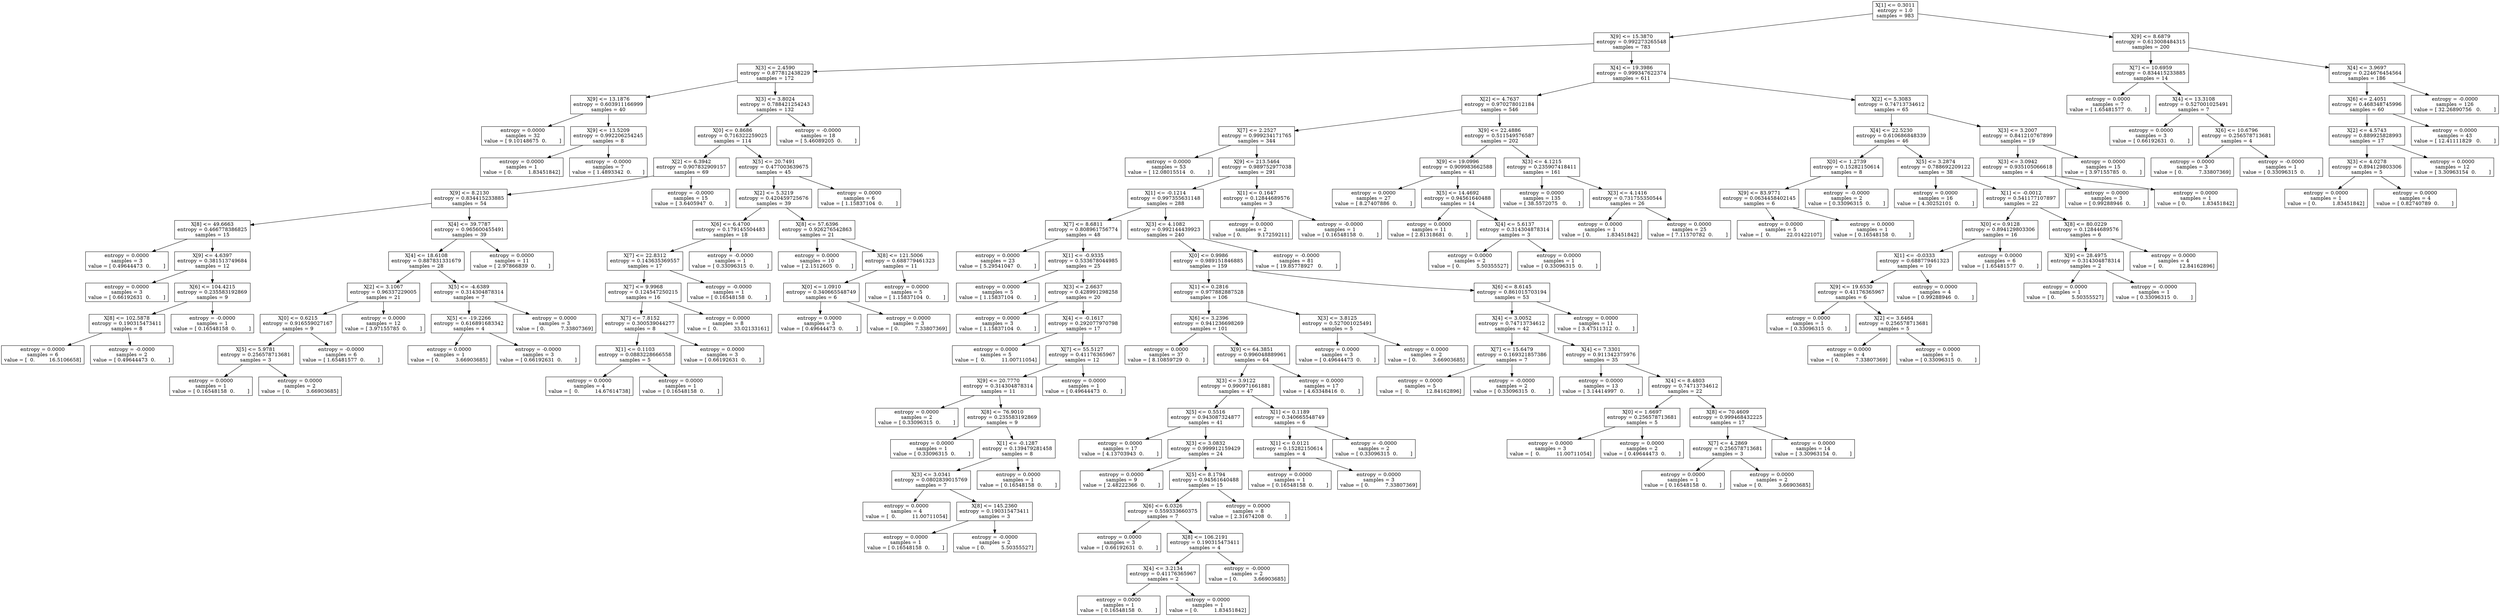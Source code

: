 digraph Tree {
0 [label="X[1] <= 0.3011\nentropy = 1.0\nsamples = 983", shape="box"] ;
1 [label="X[9] <= 15.3870\nentropy = 0.992273265548\nsamples = 783", shape="box"] ;
0 -> 1 ;
2 [label="X[3] <= 2.4590\nentropy = 0.877812438229\nsamples = 172", shape="box"] ;
1 -> 2 ;
3 [label="X[9] <= 13.1876\nentropy = 0.603911166999\nsamples = 40", shape="box"] ;
2 -> 3 ;
4 [label="entropy = 0.0000\nsamples = 32\nvalue = [ 9.10148675  0.        ]", shape="box"] ;
3 -> 4 ;
5 [label="X[9] <= 13.5209\nentropy = 0.992206254245\nsamples = 8", shape="box"] ;
3 -> 5 ;
6 [label="entropy = 0.0000\nsamples = 1\nvalue = [ 0.          1.83451842]", shape="box"] ;
5 -> 6 ;
7 [label="entropy = -0.0000\nsamples = 7\nvalue = [ 1.4893342  0.       ]", shape="box"] ;
5 -> 7 ;
8 [label="X[3] <= 3.8024\nentropy = 0.788421254243\nsamples = 132", shape="box"] ;
2 -> 8 ;
9 [label="X[0] <= 0.8686\nentropy = 0.716322259025\nsamples = 114", shape="box"] ;
8 -> 9 ;
10 [label="X[2] <= 6.3942\nentropy = 0.907832909157\nsamples = 69", shape="box"] ;
9 -> 10 ;
11 [label="X[9] <= 8.2130\nentropy = 0.834415233885\nsamples = 54", shape="box"] ;
10 -> 11 ;
12 [label="X[8] <= 49.6663\nentropy = 0.466778386825\nsamples = 15", shape="box"] ;
11 -> 12 ;
13 [label="entropy = 0.0000\nsamples = 3\nvalue = [ 0.49644473  0.        ]", shape="box"] ;
12 -> 13 ;
14 [label="X[9] <= 4.6397\nentropy = 0.381513749684\nsamples = 12", shape="box"] ;
12 -> 14 ;
15 [label="entropy = 0.0000\nsamples = 3\nvalue = [ 0.66192631  0.        ]", shape="box"] ;
14 -> 15 ;
16 [label="X[6] <= 104.4215\nentropy = 0.235583192869\nsamples = 9", shape="box"] ;
14 -> 16 ;
17 [label="X[8] <= 102.5878\nentropy = 0.190315473411\nsamples = 8", shape="box"] ;
16 -> 17 ;
18 [label="entropy = 0.0000\nsamples = 6\nvalue = [  0.         16.5106658]", shape="box"] ;
17 -> 18 ;
19 [label="entropy = -0.0000\nsamples = 2\nvalue = [ 0.49644473  0.        ]", shape="box"] ;
17 -> 19 ;
20 [label="entropy = -0.0000\nsamples = 1\nvalue = [ 0.16548158  0.        ]", shape="box"] ;
16 -> 20 ;
21 [label="X[4] <= 39.7787\nentropy = 0.965600455491\nsamples = 39", shape="box"] ;
11 -> 21 ;
22 [label="X[4] <= 18.6108\nentropy = 0.887831331679\nsamples = 28", shape="box"] ;
21 -> 22 ;
23 [label="X[2] <= 3.1067\nentropy = 0.96337229005\nsamples = 21", shape="box"] ;
22 -> 23 ;
24 [label="X[0] <= 0.6215\nentropy = 0.916559027167\nsamples = 9", shape="box"] ;
23 -> 24 ;
25 [label="X[5] <= 5.9781\nentropy = 0.256578713681\nsamples = 3", shape="box"] ;
24 -> 25 ;
26 [label="entropy = 0.0000\nsamples = 1\nvalue = [ 0.16548158  0.        ]", shape="box"] ;
25 -> 26 ;
27 [label="entropy = 0.0000\nsamples = 2\nvalue = [ 0.          3.66903685]", shape="box"] ;
25 -> 27 ;
28 [label="entropy = -0.0000\nsamples = 6\nvalue = [ 1.65481577  0.        ]", shape="box"] ;
24 -> 28 ;
29 [label="entropy = 0.0000\nsamples = 12\nvalue = [ 3.97155785  0.        ]", shape="box"] ;
23 -> 29 ;
30 [label="X[5] <= -4.6389\nentropy = 0.314304878314\nsamples = 7", shape="box"] ;
22 -> 30 ;
31 [label="X[5] <= -19.2266\nentropy = 0.616891683342\nsamples = 4", shape="box"] ;
30 -> 31 ;
32 [label="entropy = 0.0000\nsamples = 1\nvalue = [ 0.          3.66903685]", shape="box"] ;
31 -> 32 ;
33 [label="entropy = -0.0000\nsamples = 3\nvalue = [ 0.66192631  0.        ]", shape="box"] ;
31 -> 33 ;
34 [label="entropy = 0.0000\nsamples = 3\nvalue = [ 0.          7.33807369]", shape="box"] ;
30 -> 34 ;
35 [label="entropy = 0.0000\nsamples = 11\nvalue = [ 2.97866839  0.        ]", shape="box"] ;
21 -> 35 ;
36 [label="entropy = -0.0000\nsamples = 15\nvalue = [ 3.6405947  0.       ]", shape="box"] ;
10 -> 36 ;
37 [label="X[5] <= 20.7491\nentropy = 0.477003639675\nsamples = 45", shape="box"] ;
9 -> 37 ;
38 [label="X[2] <= 5.3219\nentropy = 0.420459725676\nsamples = 39", shape="box"] ;
37 -> 38 ;
39 [label="X[6] <= 6.4700\nentropy = 0.179145504483\nsamples = 18", shape="box"] ;
38 -> 39 ;
40 [label="X[7] <= 22.8312\nentropy = 0.143635369557\nsamples = 17", shape="box"] ;
39 -> 40 ;
41 [label="X[7] <= 9.9968\nentropy = 0.124547250215\nsamples = 16", shape="box"] ;
40 -> 41 ;
42 [label="X[7] <= 7.8152\nentropy = 0.300539044277\nsamples = 8", shape="box"] ;
41 -> 42 ;
43 [label="X[1] <= 0.1103\nentropy = 0.0883228666558\nsamples = 5", shape="box"] ;
42 -> 43 ;
44 [label="entropy = 0.0000\nsamples = 4\nvalue = [  0.          14.67614738]", shape="box"] ;
43 -> 44 ;
45 [label="entropy = 0.0000\nsamples = 1\nvalue = [ 0.16548158  0.        ]", shape="box"] ;
43 -> 45 ;
46 [label="entropy = 0.0000\nsamples = 3\nvalue = [ 0.66192631  0.        ]", shape="box"] ;
42 -> 46 ;
47 [label="entropy = 0.0000\nsamples = 8\nvalue = [  0.          33.02133161]", shape="box"] ;
41 -> 47 ;
48 [label="entropy = -0.0000\nsamples = 1\nvalue = [ 0.16548158  0.        ]", shape="box"] ;
40 -> 48 ;
49 [label="entropy = -0.0000\nsamples = 1\nvalue = [ 0.33096315  0.        ]", shape="box"] ;
39 -> 49 ;
50 [label="X[8] <= 57.6396\nentropy = 0.926276542863\nsamples = 21", shape="box"] ;
38 -> 50 ;
51 [label="entropy = 0.0000\nsamples = 10\nvalue = [ 2.1512605  0.       ]", shape="box"] ;
50 -> 51 ;
52 [label="X[8] <= 121.5006\nentropy = 0.688779461323\nsamples = 11", shape="box"] ;
50 -> 52 ;
53 [label="X[0] <= 1.0910\nentropy = 0.340665548749\nsamples = 6", shape="box"] ;
52 -> 53 ;
54 [label="entropy = 0.0000\nsamples = 3\nvalue = [ 0.49644473  0.        ]", shape="box"] ;
53 -> 54 ;
55 [label="entropy = 0.0000\nsamples = 3\nvalue = [ 0.          7.33807369]", shape="box"] ;
53 -> 55 ;
56 [label="entropy = 0.0000\nsamples = 5\nvalue = [ 1.15837104  0.        ]", shape="box"] ;
52 -> 56 ;
57 [label="entropy = 0.0000\nsamples = 6\nvalue = [ 1.15837104  0.        ]", shape="box"] ;
37 -> 57 ;
58 [label="entropy = -0.0000\nsamples = 18\nvalue = [ 5.46089205  0.        ]", shape="box"] ;
8 -> 58 ;
59 [label="X[4] <= 19.3986\nentropy = 0.999347622374\nsamples = 611", shape="box"] ;
1 -> 59 ;
60 [label="X[2] <= 4.7637\nentropy = 0.970278012184\nsamples = 546", shape="box"] ;
59 -> 60 ;
61 [label="X[7] <= 2.2527\nentropy = 0.999234171765\nsamples = 344", shape="box"] ;
60 -> 61 ;
62 [label="entropy = 0.0000\nsamples = 53\nvalue = [ 12.08015514   0.        ]", shape="box"] ;
61 -> 62 ;
63 [label="X[9] <= 213.5464\nentropy = 0.989752977038\nsamples = 291", shape="box"] ;
61 -> 63 ;
64 [label="X[1] <= -0.1214\nentropy = 0.997355631148\nsamples = 288", shape="box"] ;
63 -> 64 ;
65 [label="X[7] <= 8.6811\nentropy = 0.808961756774\nsamples = 48", shape="box"] ;
64 -> 65 ;
66 [label="entropy = 0.0000\nsamples = 23\nvalue = [ 5.29541047  0.        ]", shape="box"] ;
65 -> 66 ;
67 [label="X[1] <= -0.9335\nentropy = 0.533678044985\nsamples = 25", shape="box"] ;
65 -> 67 ;
68 [label="entropy = 0.0000\nsamples = 5\nvalue = [ 1.15837104  0.        ]", shape="box"] ;
67 -> 68 ;
69 [label="X[3] <= 2.6637\nentropy = 0.428991298258\nsamples = 20", shape="box"] ;
67 -> 69 ;
70 [label="entropy = 0.0000\nsamples = 3\nvalue = [ 1.15837104  0.        ]", shape="box"] ;
69 -> 70 ;
71 [label="X[4] <= -0.1617\nentropy = 0.292077970798\nsamples = 17", shape="box"] ;
69 -> 71 ;
72 [label="entropy = 0.0000\nsamples = 5\nvalue = [  0.          11.00711054]", shape="box"] ;
71 -> 72 ;
73 [label="X[7] <= 55.5127\nentropy = 0.41176365967\nsamples = 12", shape="box"] ;
71 -> 73 ;
74 [label="X[9] <= 20.7770\nentropy = 0.314304878314\nsamples = 11", shape="box"] ;
73 -> 74 ;
75 [label="entropy = 0.0000\nsamples = 2\nvalue = [ 0.33096315  0.        ]", shape="box"] ;
74 -> 75 ;
76 [label="X[8] <= 76.9010\nentropy = 0.235583192869\nsamples = 9", shape="box"] ;
74 -> 76 ;
77 [label="entropy = 0.0000\nsamples = 1\nvalue = [ 0.33096315  0.        ]", shape="box"] ;
76 -> 77 ;
78 [label="X[1] <= -0.1287\nentropy = 0.139479281458\nsamples = 8", shape="box"] ;
76 -> 78 ;
79 [label="X[3] <= 3.0341\nentropy = 0.0802839015769\nsamples = 7", shape="box"] ;
78 -> 79 ;
80 [label="entropy = 0.0000\nsamples = 4\nvalue = [  0.          11.00711054]", shape="box"] ;
79 -> 80 ;
81 [label="X[8] <= 145.2360\nentropy = 0.190315473411\nsamples = 3", shape="box"] ;
79 -> 81 ;
82 [label="entropy = 0.0000\nsamples = 1\nvalue = [ 0.16548158  0.        ]", shape="box"] ;
81 -> 82 ;
83 [label="entropy = -0.0000\nsamples = 2\nvalue = [ 0.          5.50355527]", shape="box"] ;
81 -> 83 ;
84 [label="entropy = 0.0000\nsamples = 1\nvalue = [ 0.16548158  0.        ]", shape="box"] ;
78 -> 84 ;
85 [label="entropy = 0.0000\nsamples = 1\nvalue = [ 0.49644473  0.        ]", shape="box"] ;
73 -> 85 ;
86 [label="X[3] <= 4.1082\nentropy = 0.992144439923\nsamples = 240", shape="box"] ;
64 -> 86 ;
87 [label="X[0] <= 0.9986\nentropy = 0.989151846885\nsamples = 159", shape="box"] ;
86 -> 87 ;
88 [label="X[1] <= 0.2816\nentropy = 0.977882887528\nsamples = 106", shape="box"] ;
87 -> 88 ;
89 [label="X[6] <= 3.2396\nentropy = 0.941236698269\nsamples = 101", shape="box"] ;
88 -> 89 ;
90 [label="entropy = 0.0000\nsamples = 37\nvalue = [ 8.10859729  0.        ]", shape="box"] ;
89 -> 90 ;
91 [label="X[9] <= 64.3851\nentropy = 0.996048889961\nsamples = 64", shape="box"] ;
89 -> 91 ;
92 [label="X[3] <= 3.9122\nentropy = 0.990971661881\nsamples = 47", shape="box"] ;
91 -> 92 ;
93 [label="X[5] <= 0.5516\nentropy = 0.943087324877\nsamples = 41", shape="box"] ;
92 -> 93 ;
94 [label="entropy = 0.0000\nsamples = 17\nvalue = [ 4.13703943  0.        ]", shape="box"] ;
93 -> 94 ;
95 [label="X[3] <= 3.0832\nentropy = 0.999912159429\nsamples = 24", shape="box"] ;
93 -> 95 ;
96 [label="entropy = 0.0000\nsamples = 9\nvalue = [ 2.48222366  0.        ]", shape="box"] ;
95 -> 96 ;
97 [label="X[5] <= 8.1794\nentropy = 0.94561640488\nsamples = 15", shape="box"] ;
95 -> 97 ;
98 [label="X[6] <= 6.0326\nentropy = 0.559333660375\nsamples = 7", shape="box"] ;
97 -> 98 ;
99 [label="entropy = 0.0000\nsamples = 3\nvalue = [ 0.66192631  0.        ]", shape="box"] ;
98 -> 99 ;
100 [label="X[8] <= 106.2191\nentropy = 0.190315473411\nsamples = 4", shape="box"] ;
98 -> 100 ;
101 [label="X[4] <= 3.2134\nentropy = 0.41176365967\nsamples = 2", shape="box"] ;
100 -> 101 ;
102 [label="entropy = 0.0000\nsamples = 1\nvalue = [ 0.16548158  0.        ]", shape="box"] ;
101 -> 102 ;
103 [label="entropy = 0.0000\nsamples = 1\nvalue = [ 0.          1.83451842]", shape="box"] ;
101 -> 103 ;
104 [label="entropy = -0.0000\nsamples = 2\nvalue = [ 0.          3.66903685]", shape="box"] ;
100 -> 104 ;
105 [label="entropy = 0.0000\nsamples = 8\nvalue = [ 2.31674208  0.        ]", shape="box"] ;
97 -> 105 ;
106 [label="X[1] <= 0.1189\nentropy = 0.340665548749\nsamples = 6", shape="box"] ;
92 -> 106 ;
107 [label="X[1] <= 0.0121\nentropy = 0.15282150614\nsamples = 4", shape="box"] ;
106 -> 107 ;
108 [label="entropy = 0.0000\nsamples = 1\nvalue = [ 0.16548158  0.        ]", shape="box"] ;
107 -> 108 ;
109 [label="entropy = 0.0000\nsamples = 3\nvalue = [ 0.          7.33807369]", shape="box"] ;
107 -> 109 ;
110 [label="entropy = -0.0000\nsamples = 2\nvalue = [ 0.33096315  0.        ]", shape="box"] ;
106 -> 110 ;
111 [label="entropy = 0.0000\nsamples = 17\nvalue = [ 4.63348416  0.        ]", shape="box"] ;
91 -> 111 ;
112 [label="X[3] <= 3.8125\nentropy = 0.527001025491\nsamples = 5", shape="box"] ;
88 -> 112 ;
113 [label="entropy = 0.0000\nsamples = 3\nvalue = [ 0.49644473  0.        ]", shape="box"] ;
112 -> 113 ;
114 [label="entropy = 0.0000\nsamples = 2\nvalue = [ 0.          3.66903685]", shape="box"] ;
112 -> 114 ;
115 [label="X[6] <= 8.6145\nentropy = 0.861015703194\nsamples = 53", shape="box"] ;
87 -> 115 ;
116 [label="X[4] <= 3.0052\nentropy = 0.74713734612\nsamples = 42", shape="box"] ;
115 -> 116 ;
117 [label="X[7] <= 15.6479\nentropy = 0.169321857386\nsamples = 7", shape="box"] ;
116 -> 117 ;
118 [label="entropy = 0.0000\nsamples = 5\nvalue = [  0.          12.84162896]", shape="box"] ;
117 -> 118 ;
119 [label="entropy = -0.0000\nsamples = 2\nvalue = [ 0.33096315  0.        ]", shape="box"] ;
117 -> 119 ;
120 [label="X[4] <= 7.3301\nentropy = 0.911342375976\nsamples = 35", shape="box"] ;
116 -> 120 ;
121 [label="entropy = 0.0000\nsamples = 13\nvalue = [ 3.14414997  0.        ]", shape="box"] ;
120 -> 121 ;
122 [label="X[4] <= 8.4803\nentropy = 0.74713734612\nsamples = 22", shape="box"] ;
120 -> 122 ;
123 [label="X[0] <= 1.6697\nentropy = 0.256578713681\nsamples = 5", shape="box"] ;
122 -> 123 ;
124 [label="entropy = 0.0000\nsamples = 3\nvalue = [  0.          11.00711054]", shape="box"] ;
123 -> 124 ;
125 [label="entropy = 0.0000\nsamples = 2\nvalue = [ 0.49644473  0.        ]", shape="box"] ;
123 -> 125 ;
126 [label="X[8] <= 70.4609\nentropy = 0.999468432225\nsamples = 17", shape="box"] ;
122 -> 126 ;
127 [label="X[7] <= 4.2869\nentropy = 0.256578713681\nsamples = 3", shape="box"] ;
126 -> 127 ;
128 [label="entropy = 0.0000\nsamples = 1\nvalue = [ 0.16548158  0.        ]", shape="box"] ;
127 -> 128 ;
129 [label="entropy = 0.0000\nsamples = 2\nvalue = [ 0.          3.66903685]", shape="box"] ;
127 -> 129 ;
130 [label="entropy = 0.0000\nsamples = 14\nvalue = [ 3.30963154  0.        ]", shape="box"] ;
126 -> 130 ;
131 [label="entropy = 0.0000\nsamples = 11\nvalue = [ 3.47511312  0.        ]", shape="box"] ;
115 -> 131 ;
132 [label="entropy = -0.0000\nsamples = 81\nvalue = [ 19.85778927   0.        ]", shape="box"] ;
86 -> 132 ;
133 [label="X[1] <= 0.1647\nentropy = 0.12844689576\nsamples = 3", shape="box"] ;
63 -> 133 ;
134 [label="entropy = 0.0000\nsamples = 2\nvalue = [ 0.          9.17259211]", shape="box"] ;
133 -> 134 ;
135 [label="entropy = -0.0000\nsamples = 1\nvalue = [ 0.16548158  0.        ]", shape="box"] ;
133 -> 135 ;
136 [label="X[9] <= 22.4886\nentropy = 0.511549576587\nsamples = 202", shape="box"] ;
60 -> 136 ;
137 [label="X[9] <= 19.0996\nentropy = 0.909983662588\nsamples = 41", shape="box"] ;
136 -> 137 ;
138 [label="entropy = 0.0000\nsamples = 27\nvalue = [ 8.27407886  0.        ]", shape="box"] ;
137 -> 138 ;
139 [label="X[5] <= 14.4692\nentropy = 0.94561640488\nsamples = 14", shape="box"] ;
137 -> 139 ;
140 [label="entropy = 0.0000\nsamples = 11\nvalue = [ 2.81318681  0.        ]", shape="box"] ;
139 -> 140 ;
141 [label="X[4] <= 5.6137\nentropy = 0.314304878314\nsamples = 3", shape="box"] ;
139 -> 141 ;
142 [label="entropy = 0.0000\nsamples = 2\nvalue = [ 0.          5.50355527]", shape="box"] ;
141 -> 142 ;
143 [label="entropy = 0.0000\nsamples = 1\nvalue = [ 0.33096315  0.        ]", shape="box"] ;
141 -> 143 ;
144 [label="X[3] <= 4.1215\nentropy = 0.235907418411\nsamples = 161", shape="box"] ;
136 -> 144 ;
145 [label="entropy = 0.0000\nsamples = 135\nvalue = [ 38.5572075   0.       ]", shape="box"] ;
144 -> 145 ;
146 [label="X[3] <= 4.1416\nentropy = 0.731755350544\nsamples = 26", shape="box"] ;
144 -> 146 ;
147 [label="entropy = 0.0000\nsamples = 1\nvalue = [ 0.          1.83451842]", shape="box"] ;
146 -> 147 ;
148 [label="entropy = 0.0000\nsamples = 25\nvalue = [ 7.11570782  0.        ]", shape="box"] ;
146 -> 148 ;
149 [label="X[2] <= 5.3083\nentropy = 0.74713734612\nsamples = 65", shape="box"] ;
59 -> 149 ;
150 [label="X[4] <= 22.5230\nentropy = 0.610686848339\nsamples = 46", shape="box"] ;
149 -> 150 ;
151 [label="X[0] <= 1.2739\nentropy = 0.15282150614\nsamples = 8", shape="box"] ;
150 -> 151 ;
152 [label="X[9] <= 83.9771\nentropy = 0.0634458402145\nsamples = 6", shape="box"] ;
151 -> 152 ;
153 [label="entropy = 0.0000\nsamples = 5\nvalue = [  0.          22.01422107]", shape="box"] ;
152 -> 153 ;
154 [label="entropy = 0.0000\nsamples = 1\nvalue = [ 0.16548158  0.        ]", shape="box"] ;
152 -> 154 ;
155 [label="entropy = -0.0000\nsamples = 2\nvalue = [ 0.33096315  0.        ]", shape="box"] ;
151 -> 155 ;
156 [label="X[5] <= 3.2874\nentropy = 0.788692209122\nsamples = 38", shape="box"] ;
150 -> 156 ;
157 [label="entropy = 0.0000\nsamples = 16\nvalue = [ 4.30252101  0.        ]", shape="box"] ;
156 -> 157 ;
158 [label="X[1] <= -0.0012\nentropy = 0.541177107897\nsamples = 22", shape="box"] ;
156 -> 158 ;
159 [label="X[0] <= 0.9128\nentropy = 0.894129803306\nsamples = 16", shape="box"] ;
158 -> 159 ;
160 [label="X[1] <= -0.0333\nentropy = 0.688779461323\nsamples = 10", shape="box"] ;
159 -> 160 ;
161 [label="X[9] <= 19.6530\nentropy = 0.41176365967\nsamples = 6", shape="box"] ;
160 -> 161 ;
162 [label="entropy = 0.0000\nsamples = 1\nvalue = [ 0.33096315  0.        ]", shape="box"] ;
161 -> 162 ;
163 [label="X[2] <= 3.6464\nentropy = 0.256578713681\nsamples = 5", shape="box"] ;
161 -> 163 ;
164 [label="entropy = 0.0000\nsamples = 4\nvalue = [ 0.          7.33807369]", shape="box"] ;
163 -> 164 ;
165 [label="entropy = 0.0000\nsamples = 1\nvalue = [ 0.33096315  0.        ]", shape="box"] ;
163 -> 165 ;
166 [label="entropy = 0.0000\nsamples = 4\nvalue = [ 0.99288946  0.        ]", shape="box"] ;
160 -> 166 ;
167 [label="entropy = 0.0000\nsamples = 6\nvalue = [ 1.65481577  0.        ]", shape="box"] ;
159 -> 167 ;
168 [label="X[8] <= 80.0229\nentropy = 0.12844689576\nsamples = 6", shape="box"] ;
158 -> 168 ;
169 [label="X[9] <= 28.4975\nentropy = 0.314304878314\nsamples = 2", shape="box"] ;
168 -> 169 ;
170 [label="entropy = 0.0000\nsamples = 1\nvalue = [ 0.          5.50355527]", shape="box"] ;
169 -> 170 ;
171 [label="entropy = -0.0000\nsamples = 1\nvalue = [ 0.33096315  0.        ]", shape="box"] ;
169 -> 171 ;
172 [label="entropy = 0.0000\nsamples = 4\nvalue = [  0.          12.84162896]", shape="box"] ;
168 -> 172 ;
173 [label="X[3] <= 3.2007\nentropy = 0.841210767899\nsamples = 19", shape="box"] ;
149 -> 173 ;
174 [label="X[3] <= 3.0942\nentropy = 0.935105066618\nsamples = 4", shape="box"] ;
173 -> 174 ;
175 [label="entropy = 0.0000\nsamples = 3\nvalue = [ 0.99288946  0.        ]", shape="box"] ;
174 -> 175 ;
176 [label="entropy = 0.0000\nsamples = 1\nvalue = [ 0.          1.83451842]", shape="box"] ;
174 -> 176 ;
177 [label="entropy = 0.0000\nsamples = 15\nvalue = [ 3.97155785  0.        ]", shape="box"] ;
173 -> 177 ;
178 [label="X[9] <= 8.6879\nentropy = 0.613008484315\nsamples = 200", shape="box"] ;
0 -> 178 ;
179 [label="X[7] <= 10.6959\nentropy = 0.834415233885\nsamples = 14", shape="box"] ;
178 -> 179 ;
180 [label="entropy = 0.0000\nsamples = 7\nvalue = [ 1.65481577  0.        ]", shape="box"] ;
179 -> 180 ;
181 [label="X[4] <= 13.3108\nentropy = 0.527001025491\nsamples = 7", shape="box"] ;
179 -> 181 ;
182 [label="entropy = 0.0000\nsamples = 3\nvalue = [ 0.66192631  0.        ]", shape="box"] ;
181 -> 182 ;
183 [label="X[6] <= 10.6796\nentropy = 0.256578713681\nsamples = 4", shape="box"] ;
181 -> 183 ;
184 [label="entropy = 0.0000\nsamples = 3\nvalue = [ 0.          7.33807369]", shape="box"] ;
183 -> 184 ;
185 [label="entropy = -0.0000\nsamples = 1\nvalue = [ 0.33096315  0.        ]", shape="box"] ;
183 -> 185 ;
186 [label="X[4] <= 3.9697\nentropy = 0.224676454564\nsamples = 186", shape="box"] ;
178 -> 186 ;
187 [label="X[6] <= 2.4051\nentropy = 0.468348745996\nsamples = 60", shape="box"] ;
186 -> 187 ;
188 [label="X[2] <= 4.5743\nentropy = 0.889925828993\nsamples = 17", shape="box"] ;
187 -> 188 ;
189 [label="X[3] <= 4.0278\nentropy = 0.894129803306\nsamples = 5", shape="box"] ;
188 -> 189 ;
190 [label="entropy = 0.0000\nsamples = 1\nvalue = [ 0.          1.83451842]", shape="box"] ;
189 -> 190 ;
191 [label="entropy = 0.0000\nsamples = 4\nvalue = [ 0.82740789  0.        ]", shape="box"] ;
189 -> 191 ;
192 [label="entropy = 0.0000\nsamples = 12\nvalue = [ 3.30963154  0.        ]", shape="box"] ;
188 -> 192 ;
193 [label="entropy = 0.0000\nsamples = 43\nvalue = [ 12.41111829   0.        ]", shape="box"] ;
187 -> 193 ;
194 [label="entropy = -0.0000\nsamples = 126\nvalue = [ 32.26890756   0.        ]", shape="box"] ;
186 -> 194 ;
}